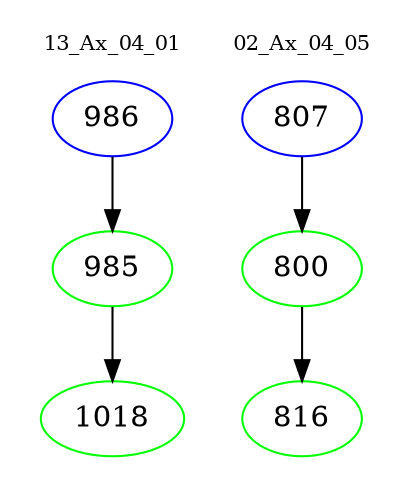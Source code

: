 digraph{
subgraph cluster_0 {
color = white
label = "13_Ax_04_01";
fontsize=10;
T0_986 [label="986", color="blue"]
T0_986 -> T0_985 [color="black"]
T0_985 [label="985", color="green"]
T0_985 -> T0_1018 [color="black"]
T0_1018 [label="1018", color="green"]
}
subgraph cluster_1 {
color = white
label = "02_Ax_04_05";
fontsize=10;
T1_807 [label="807", color="blue"]
T1_807 -> T1_800 [color="black"]
T1_800 [label="800", color="green"]
T1_800 -> T1_816 [color="black"]
T1_816 [label="816", color="green"]
}
}
